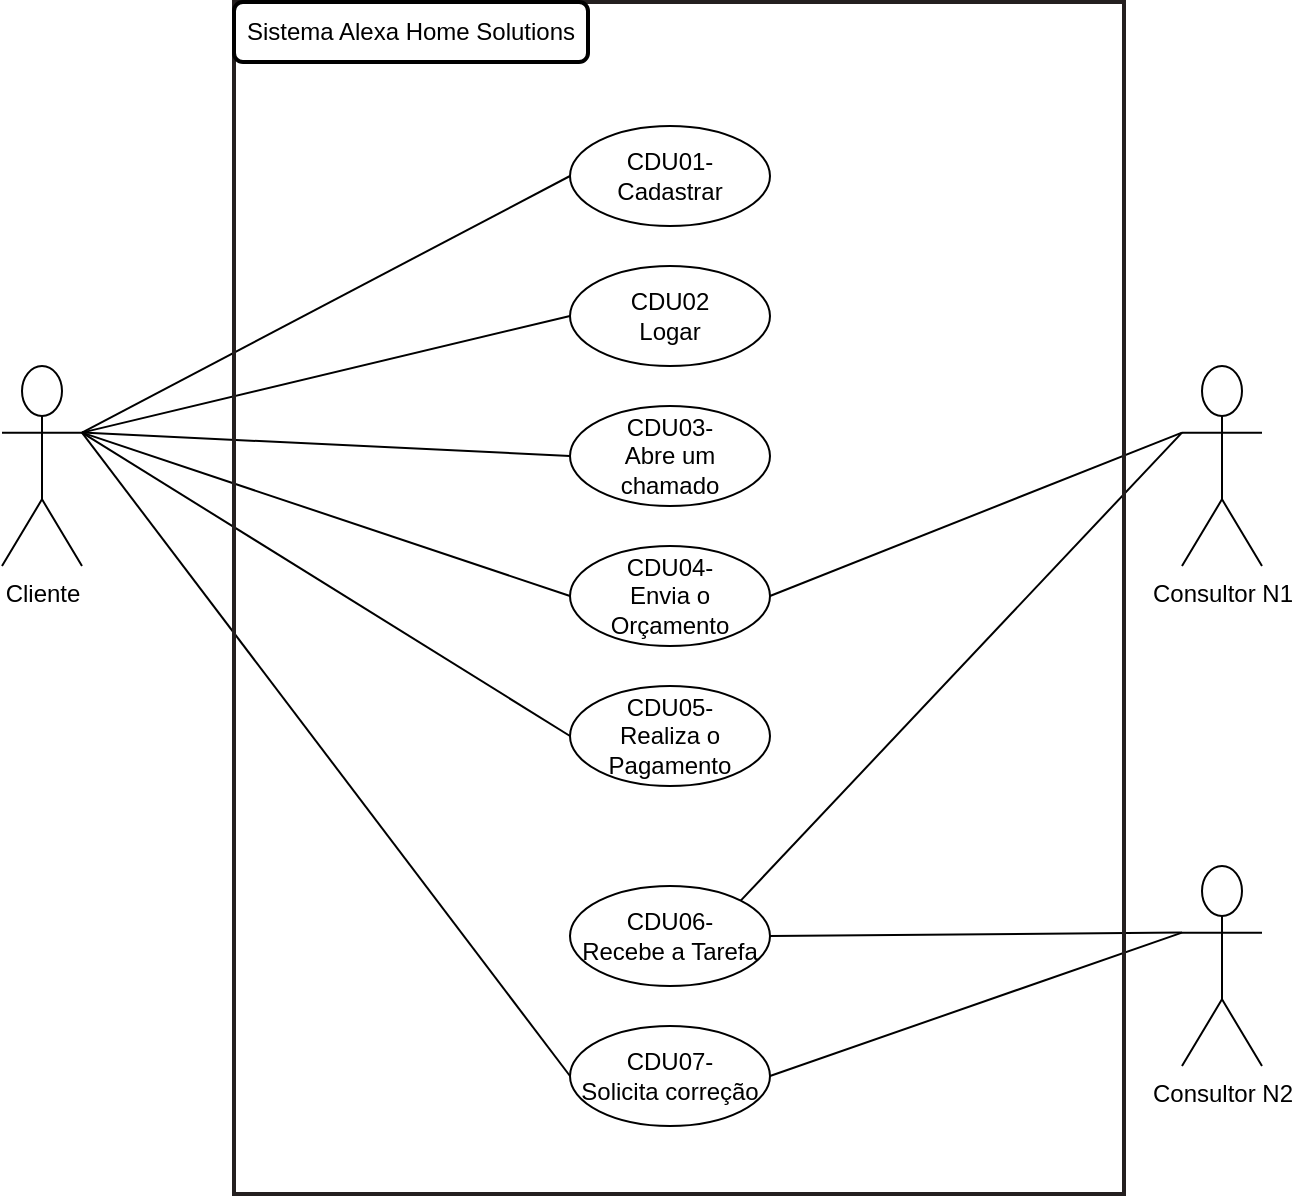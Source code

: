 <mxfile version="21.8.0" type="github">
  <diagram name="Página-1" id="r6bJj1AHxocIJLyuA_bQ">
    <mxGraphModel dx="1434" dy="782" grid="0" gridSize="10" guides="1" tooltips="1" connect="1" arrows="1" fold="1" page="1" pageScale="1" pageWidth="827" pageHeight="1169" math="0" shadow="0">
      <root>
        <mxCell id="0" />
        <mxCell id="1" parent="0" />
        <mxCell id="ATfP_TEIRzoJEn-5p97k-13" style="rounded=0;orthogonalLoop=1;jettySize=auto;html=1;exitX=1;exitY=0.333;exitDx=0;exitDy=0;exitPerimeter=0;entryX=0;entryY=0.5;entryDx=0;entryDy=0;endArrow=none;endFill=0;" parent="1" source="ATfP_TEIRzoJEn-5p97k-1" target="ATfP_TEIRzoJEn-5p97k-10" edge="1">
          <mxGeometry relative="1" as="geometry" />
        </mxCell>
        <mxCell id="ATfP_TEIRzoJEn-5p97k-14" style="rounded=0;orthogonalLoop=1;jettySize=auto;html=1;exitX=1;exitY=0.333;exitDx=0;exitDy=0;exitPerimeter=0;entryX=0;entryY=0.5;entryDx=0;entryDy=0;endArrow=none;endFill=0;" parent="1" source="ATfP_TEIRzoJEn-5p97k-1" target="ATfP_TEIRzoJEn-5p97k-6" edge="1">
          <mxGeometry relative="1" as="geometry" />
        </mxCell>
        <mxCell id="ATfP_TEIRzoJEn-5p97k-27" style="rounded=0;orthogonalLoop=1;jettySize=auto;html=1;exitX=1;exitY=0.333;exitDx=0;exitDy=0;exitPerimeter=0;entryX=0;entryY=0.5;entryDx=0;entryDy=0;endArrow=none;endFill=0;" parent="1" source="ATfP_TEIRzoJEn-5p97k-1" target="ATfP_TEIRzoJEn-5p97k-22" edge="1">
          <mxGeometry relative="1" as="geometry" />
        </mxCell>
        <mxCell id="ATfP_TEIRzoJEn-5p97k-32" style="rounded=0;orthogonalLoop=1;jettySize=auto;html=1;exitX=1;exitY=0.333;exitDx=0;exitDy=0;exitPerimeter=0;entryX=0;entryY=0.5;entryDx=0;entryDy=0;endArrow=none;endFill=0;" parent="1" source="ATfP_TEIRzoJEn-5p97k-1" target="ATfP_TEIRzoJEn-5p97k-31" edge="1">
          <mxGeometry relative="1" as="geometry" />
        </mxCell>
        <mxCell id="ATfP_TEIRzoJEn-5p97k-1" value="Cliente" style="shape=umlActor;verticalLabelPosition=bottom;verticalAlign=top;html=1;" parent="1" vertex="1">
          <mxGeometry x="80" y="255" width="40" height="100" as="geometry" />
        </mxCell>
        <mxCell id="ATfP_TEIRzoJEn-5p97k-6" value="CDU03-&lt;br&gt;Abre um chamado" style="ellipse;whiteSpace=wrap;html=1;" parent="1" vertex="1">
          <mxGeometry x="364" y="275" width="100" height="50" as="geometry" />
        </mxCell>
        <mxCell id="ATfP_TEIRzoJEn-5p97k-10" value="CDU01- Cadastrar" style="ellipse;whiteSpace=wrap;html=1;" parent="1" vertex="1">
          <mxGeometry x="364" y="135" width="100" height="50" as="geometry" />
        </mxCell>
        <mxCell id="ATfP_TEIRzoJEn-5p97k-23" style="rounded=0;orthogonalLoop=1;jettySize=auto;html=1;exitX=0;exitY=0.333;exitDx=0;exitDy=0;exitPerimeter=0;entryX=1;entryY=0.5;entryDx=0;entryDy=0;endArrow=none;endFill=0;" parent="1" source="ATfP_TEIRzoJEn-5p97k-20" target="ATfP_TEIRzoJEn-5p97k-22" edge="1">
          <mxGeometry relative="1" as="geometry" />
        </mxCell>
        <mxCell id="ATfP_TEIRzoJEn-5p97k-20" value="Consultor N1" style="shape=umlActor;verticalLabelPosition=bottom;verticalAlign=top;html=1;" parent="1" vertex="1">
          <mxGeometry x="670" y="255" width="40" height="100" as="geometry" />
        </mxCell>
        <mxCell id="ATfP_TEIRzoJEn-5p97k-22" value="CDU04-&lt;br&gt;Envia o Orçamento" style="ellipse;whiteSpace=wrap;html=1;" parent="1" vertex="1">
          <mxGeometry x="364" y="345" width="100" height="50" as="geometry" />
        </mxCell>
        <mxCell id="ATfP_TEIRzoJEn-5p97k-30" style="rounded=0;orthogonalLoop=1;jettySize=auto;html=1;exitX=0;exitY=0.5;exitDx=0;exitDy=0;entryX=1;entryY=0.333;entryDx=0;entryDy=0;entryPerimeter=0;endArrow=none;endFill=0;" parent="1" source="ATfP_TEIRzoJEn-5p97k-29" target="ATfP_TEIRzoJEn-5p97k-1" edge="1">
          <mxGeometry relative="1" as="geometry" />
        </mxCell>
        <mxCell id="ATfP_TEIRzoJEn-5p97k-29" value="CDU02&lt;br&gt;Logar" style="ellipse;whiteSpace=wrap;html=1;" parent="1" vertex="1">
          <mxGeometry x="364" y="205" width="100" height="50" as="geometry" />
        </mxCell>
        <mxCell id="ATfP_TEIRzoJEn-5p97k-31" value="CDU05-&lt;br&gt;Realiza o Pagamento" style="ellipse;whiteSpace=wrap;html=1;" parent="1" vertex="1">
          <mxGeometry x="364" y="415" width="100" height="50" as="geometry" />
        </mxCell>
        <mxCell id="ATfP_TEIRzoJEn-5p97k-35" style="rounded=0;orthogonalLoop=1;jettySize=auto;html=1;exitX=0;exitY=0.333;exitDx=0;exitDy=0;exitPerimeter=0;entryX=1;entryY=0.5;entryDx=0;entryDy=0;endArrow=none;endFill=0;" parent="1" source="ATfP_TEIRzoJEn-5p97k-33" target="ATfP_TEIRzoJEn-5p97k-34" edge="1">
          <mxGeometry relative="1" as="geometry" />
        </mxCell>
        <mxCell id="ATfP_TEIRzoJEn-5p97k-33" value="Consultor N2" style="shape=umlActor;verticalLabelPosition=bottom;verticalAlign=top;html=1;" parent="1" vertex="1">
          <mxGeometry x="670" y="505" width="40" height="100" as="geometry" />
        </mxCell>
        <mxCell id="ATfP_TEIRzoJEn-5p97k-39" style="rounded=0;orthogonalLoop=1;jettySize=auto;html=1;exitX=1;exitY=0;exitDx=0;exitDy=0;entryX=0;entryY=0.333;entryDx=0;entryDy=0;entryPerimeter=0;endArrow=none;endFill=0;" parent="1" source="ATfP_TEIRzoJEn-5p97k-34" target="ATfP_TEIRzoJEn-5p97k-20" edge="1">
          <mxGeometry relative="1" as="geometry" />
        </mxCell>
        <mxCell id="ATfP_TEIRzoJEn-5p97k-34" value="CDU06-&lt;br&gt;Recebe a Tarefa" style="ellipse;whiteSpace=wrap;html=1;" parent="1" vertex="1">
          <mxGeometry x="364" y="515" width="100" height="50" as="geometry" />
        </mxCell>
        <mxCell id="ATfP_TEIRzoJEn-5p97k-37" style="rounded=0;orthogonalLoop=1;jettySize=auto;html=1;exitX=0;exitY=0.5;exitDx=0;exitDy=0;entryX=1;entryY=0.333;entryDx=0;entryDy=0;entryPerimeter=0;endArrow=none;endFill=0;" parent="1" source="ATfP_TEIRzoJEn-5p97k-36" target="ATfP_TEIRzoJEn-5p97k-1" edge="1">
          <mxGeometry relative="1" as="geometry" />
        </mxCell>
        <mxCell id="ATfP_TEIRzoJEn-5p97k-40" style="rounded=0;orthogonalLoop=1;jettySize=auto;html=1;exitX=1;exitY=0.5;exitDx=0;exitDy=0;entryX=0;entryY=0.333;entryDx=0;entryDy=0;entryPerimeter=0;endArrow=none;endFill=0;" parent="1" source="ATfP_TEIRzoJEn-5p97k-36" target="ATfP_TEIRzoJEn-5p97k-33" edge="1">
          <mxGeometry relative="1" as="geometry" />
        </mxCell>
        <mxCell id="ATfP_TEIRzoJEn-5p97k-36" value="CDU07-&lt;br&gt;Solicita correção" style="ellipse;whiteSpace=wrap;html=1;" parent="1" vertex="1">
          <mxGeometry x="364" y="585" width="100" height="50" as="geometry" />
        </mxCell>
        <mxCell id="UrzZESODVDNxFiYDTUCj-2" value="" style="rounded=0;whiteSpace=wrap;html=1;fillColor=none;strokeColor=#241F1F;strokeWidth=2;" vertex="1" parent="1">
          <mxGeometry x="196" y="73" width="445" height="596" as="geometry" />
        </mxCell>
        <mxCell id="UrzZESODVDNxFiYDTUCj-3" value="Sistema Alexa Home Solutions" style="text;html=1;strokeColor=default;fillColor=none;align=center;verticalAlign=middle;whiteSpace=wrap;rounded=1;strokeWidth=2;perimeterSpacing=6;" vertex="1" parent="1">
          <mxGeometry x="196" y="73" width="177" height="30" as="geometry" />
        </mxCell>
      </root>
    </mxGraphModel>
  </diagram>
</mxfile>
